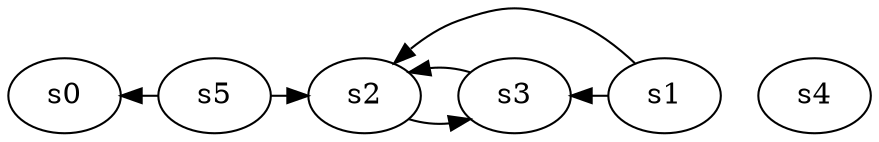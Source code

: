 digraph game_0659_complex_6 {
    s0 [name="s0", player=1];
    s1 [name="s1", player=0, target=1];
    s2 [name="s2", player=0];
    s3 [name="s3", player=1, target=1];
    s4 [name="s4", player=1];
    s5 [name="s5", player=0, target=1];

    s1 -> s2 [constraint="time == 4"];
    s1 -> s3 [constraint="time == 4 || time == 5 || time == 13 || time == 14"];
    s2 -> s3 [constraint="time % 5 == 3 || time % 3 == 0"];
    s3 -> s2 [constraint="time == 9 || time == 16"];
    s5 -> s0 [constraint="time == 1 || time == 6 || time == 10 || time == 18"];
    s5 -> s2 [constraint="!(time % 4 == 0)"];
}
